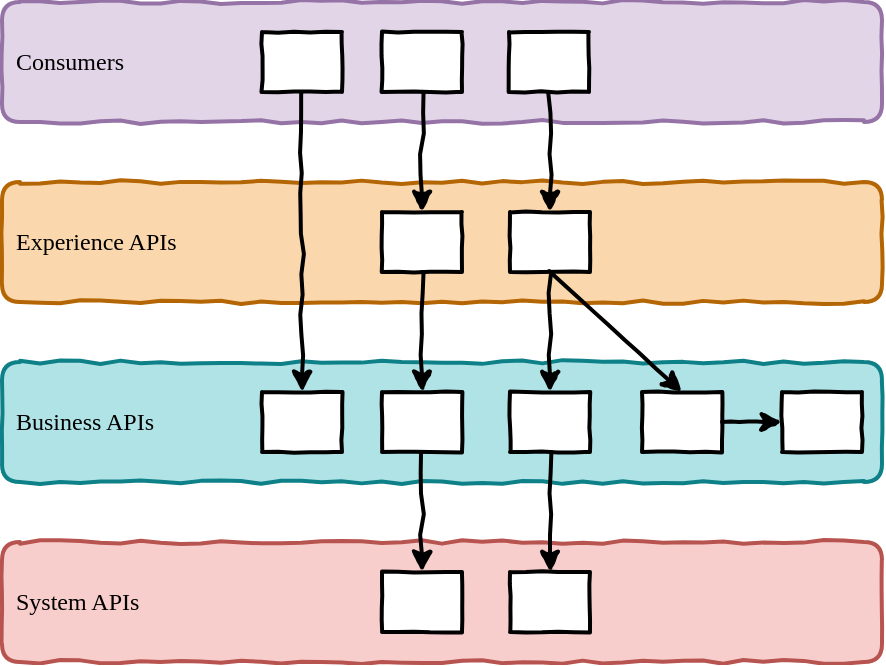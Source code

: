 <mxfile version="17.1.2" type="github" pages="4">
  <diagram id="V32krHh5jZfLPWwGJmkX" name="Page-1">
    <mxGraphModel dx="2066" dy="1161" grid="1" gridSize="10" guides="1" tooltips="1" connect="1" arrows="1" fold="1" page="1" pageScale="1" pageWidth="827" pageHeight="1169" math="0" shadow="0">
      <root>
        <mxCell id="0" />
        <mxCell id="1" parent="0" />
        <mxCell id="57sac0XJnyV_td-HZPvb-1" value="&lt;font face=&quot;Comic Sans MS&quot;&gt;Experience APIs&lt;/font&gt;" style="rounded=1;whiteSpace=wrap;html=1;comic=1;strokeWidth=2;align=left;spacingLeft=5;fillColor=#fad7ac;strokeColor=#b46504;" parent="1" vertex="1">
          <mxGeometry x="120" y="140" width="440" height="60" as="geometry" />
        </mxCell>
        <mxCell id="57sac0XJnyV_td-HZPvb-2" value="&lt;font face=&quot;Comic Sans MS&quot;&gt;Business APIs&lt;/font&gt;" style="rounded=1;whiteSpace=wrap;html=1;comic=1;strokeWidth=2;align=left;spacingLeft=5;fillColor=#b0e3e6;strokeColor=#0e8088;" parent="1" vertex="1">
          <mxGeometry x="120" y="230" width="440" height="60" as="geometry" />
        </mxCell>
        <mxCell id="57sac0XJnyV_td-HZPvb-3" value="&lt;font face=&quot;Comic Sans MS&quot;&gt;System APIs&lt;/font&gt;" style="rounded=1;whiteSpace=wrap;html=1;comic=1;strokeWidth=2;spacingLeft=5;align=left;fillColor=#f8cecc;strokeColor=#b85450;" parent="1" vertex="1">
          <mxGeometry x="120" y="320" width="440" height="60" as="geometry" />
        </mxCell>
        <mxCell id="57sac0XJnyV_td-HZPvb-5" value="&lt;font face=&quot;Comic Sans MS&quot;&gt;Consumers&lt;/font&gt;" style="rounded=1;whiteSpace=wrap;html=1;comic=1;strokeWidth=2;align=left;spacingLeft=5;fillColor=#e1d5e7;strokeColor=#9673a6;" parent="1" vertex="1">
          <mxGeometry x="120" y="50" width="440" height="60" as="geometry" />
        </mxCell>
        <mxCell id="57sac0XJnyV_td-HZPvb-6" value="" style="rounded=0;whiteSpace=wrap;html=1;comic=1;fontFamily=Comic Sans MS;strokeWidth=2;" parent="1" vertex="1">
          <mxGeometry x="374" y="155" width="40" height="30" as="geometry" />
        </mxCell>
        <mxCell id="57sac0XJnyV_td-HZPvb-8" value="" style="rounded=0;whiteSpace=wrap;html=1;comic=1;fontFamily=Comic Sans MS;strokeWidth=2;" parent="1" vertex="1">
          <mxGeometry x="250" y="245" width="40" height="30" as="geometry" />
        </mxCell>
        <mxCell id="57sac0XJnyV_td-HZPvb-9" value="" style="rounded=0;whiteSpace=wrap;html=1;comic=1;fontFamily=Comic Sans MS;strokeWidth=2;" parent="1" vertex="1">
          <mxGeometry x="310" y="335" width="40" height="30" as="geometry" />
        </mxCell>
        <mxCell id="57sac0XJnyV_td-HZPvb-10" value="" style="rounded=0;whiteSpace=wrap;html=1;comic=1;fontFamily=Comic Sans MS;strokeWidth=2;" parent="1" vertex="1">
          <mxGeometry x="310" y="245" width="40" height="30" as="geometry" />
        </mxCell>
        <mxCell id="57sac0XJnyV_td-HZPvb-11" value="" style="rounded=0;whiteSpace=wrap;html=1;comic=1;fontFamily=Comic Sans MS;strokeWidth=2;" parent="1" vertex="1">
          <mxGeometry x="374" y="245" width="40" height="30" as="geometry" />
        </mxCell>
        <mxCell id="57sac0XJnyV_td-HZPvb-12" value="" style="rounded=0;whiteSpace=wrap;html=1;comic=1;fontFamily=Comic Sans MS;strokeWidth=2;" parent="1" vertex="1">
          <mxGeometry x="310" y="155" width="40" height="30" as="geometry" />
        </mxCell>
        <mxCell id="57sac0XJnyV_td-HZPvb-14" value="" style="endArrow=classic;html=1;rounded=0;fontFamily=Comic Sans MS;exitX=0.5;exitY=1;exitDx=0;exitDy=0;entryX=0.5;entryY=0;entryDx=0;entryDy=0;strokeWidth=2;comic=1" parent="1" source="57sac0XJnyV_td-HZPvb-12" target="57sac0XJnyV_td-HZPvb-10" edge="1">
          <mxGeometry width="50" height="50" relative="1" as="geometry">
            <mxPoint x="280" y="195" as="sourcePoint" />
            <mxPoint x="280" y="255" as="targetPoint" />
          </mxGeometry>
        </mxCell>
        <mxCell id="57sac0XJnyV_td-HZPvb-16" value="" style="rounded=0;whiteSpace=wrap;html=1;comic=1;fontFamily=Comic Sans MS;strokeWidth=2;" parent="1" vertex="1">
          <mxGeometry x="250" y="65" width="40" height="30" as="geometry" />
        </mxCell>
        <mxCell id="57sac0XJnyV_td-HZPvb-17" value="" style="endArrow=classic;html=1;rounded=0;fontFamily=Comic Sans MS;exitX=0.5;exitY=1;exitDx=0;exitDy=0;entryX=0.5;entryY=0;entryDx=0;entryDy=0;strokeWidth=2;comic=1" parent="1" source="57sac0XJnyV_td-HZPvb-16" target="57sac0XJnyV_td-HZPvb-8" edge="1">
          <mxGeometry width="50" height="50" relative="1" as="geometry">
            <mxPoint x="340" y="195" as="sourcePoint" />
            <mxPoint x="340" y="255" as="targetPoint" />
          </mxGeometry>
        </mxCell>
        <mxCell id="57sac0XJnyV_td-HZPvb-18" value="" style="rounded=0;whiteSpace=wrap;html=1;comic=1;fontFamily=Comic Sans MS;strokeWidth=2;" parent="1" vertex="1">
          <mxGeometry x="310" y="65" width="40" height="30" as="geometry" />
        </mxCell>
        <mxCell id="57sac0XJnyV_td-HZPvb-19" value="" style="endArrow=classic;html=1;rounded=0;fontFamily=Comic Sans MS;entryX=0.5;entryY=0;entryDx=0;entryDy=0;strokeWidth=2;comic=1;exitX=0.5;exitY=1;exitDx=0;exitDy=0;" parent="1" source="57sac0XJnyV_td-HZPvb-18" target="57sac0XJnyV_td-HZPvb-12" edge="1">
          <mxGeometry width="50" height="50" relative="1" as="geometry">
            <mxPoint x="280" y="105" as="sourcePoint" />
            <mxPoint x="280" y="255" as="targetPoint" />
          </mxGeometry>
        </mxCell>
        <mxCell id="57sac0XJnyV_td-HZPvb-20" value="" style="rounded=0;whiteSpace=wrap;html=1;comic=1;fontFamily=Comic Sans MS;strokeWidth=2;" parent="1" vertex="1">
          <mxGeometry x="373.5" y="65" width="40" height="30" as="geometry" />
        </mxCell>
        <mxCell id="57sac0XJnyV_td-HZPvb-21" value="" style="endArrow=classic;html=1;rounded=0;fontFamily=Comic Sans MS;entryX=0.5;entryY=0;entryDx=0;entryDy=0;strokeWidth=2;comic=1;exitX=0.5;exitY=1;exitDx=0;exitDy=0;" parent="1" source="57sac0XJnyV_td-HZPvb-20" target="57sac0XJnyV_td-HZPvb-6" edge="1">
          <mxGeometry width="50" height="50" relative="1" as="geometry">
            <mxPoint x="340" y="105" as="sourcePoint" />
            <mxPoint x="340" y="165" as="targetPoint" />
          </mxGeometry>
        </mxCell>
        <mxCell id="57sac0XJnyV_td-HZPvb-22" value="" style="rounded=0;whiteSpace=wrap;html=1;comic=1;fontFamily=Comic Sans MS;strokeWidth=2;" parent="1" vertex="1">
          <mxGeometry x="440" y="245" width="40" height="30" as="geometry" />
        </mxCell>
        <mxCell id="57sac0XJnyV_td-HZPvb-24" value="" style="endArrow=classic;html=1;rounded=0;fontFamily=Comic Sans MS;entryX=0.5;entryY=0;entryDx=0;entryDy=0;strokeWidth=2;comic=1;exitX=0.5;exitY=1;exitDx=0;exitDy=0;" parent="1" source="57sac0XJnyV_td-HZPvb-6" target="57sac0XJnyV_td-HZPvb-22" edge="1">
          <mxGeometry width="50" height="50" relative="1" as="geometry">
            <mxPoint x="403.5" y="105" as="sourcePoint" />
            <mxPoint x="404" y="165" as="targetPoint" />
          </mxGeometry>
        </mxCell>
        <mxCell id="57sac0XJnyV_td-HZPvb-25" value="" style="endArrow=classic;html=1;rounded=0;fontFamily=Comic Sans MS;entryX=0.5;entryY=0;entryDx=0;entryDy=0;strokeWidth=2;comic=1;exitX=0.5;exitY=1;exitDx=0;exitDy=0;" parent="1" source="57sac0XJnyV_td-HZPvb-6" target="57sac0XJnyV_td-HZPvb-11" edge="1">
          <mxGeometry width="50" height="50" relative="1" as="geometry">
            <mxPoint x="404" y="195" as="sourcePoint" />
            <mxPoint x="350" y="255" as="targetPoint" />
          </mxGeometry>
        </mxCell>
        <mxCell id="57sac0XJnyV_td-HZPvb-26" value="" style="endArrow=classic;html=1;rounded=0;fontFamily=Comic Sans MS;exitX=0.5;exitY=1;exitDx=0;exitDy=0;entryX=0.5;entryY=0;entryDx=0;entryDy=0;strokeWidth=2;comic=1" parent="1" source="57sac0XJnyV_td-HZPvb-10" target="57sac0XJnyV_td-HZPvb-9" edge="1">
          <mxGeometry width="50" height="50" relative="1" as="geometry">
            <mxPoint x="340" y="195" as="sourcePoint" />
            <mxPoint x="340" y="255" as="targetPoint" />
          </mxGeometry>
        </mxCell>
        <mxCell id="57sac0XJnyV_td-HZPvb-27" value="" style="rounded=0;whiteSpace=wrap;html=1;comic=1;fontFamily=Comic Sans MS;strokeWidth=2;" parent="1" vertex="1">
          <mxGeometry x="374" y="335" width="40" height="30" as="geometry" />
        </mxCell>
        <mxCell id="57sac0XJnyV_td-HZPvb-28" value="" style="endArrow=classic;html=1;rounded=0;fontFamily=Comic Sans MS;exitX=0.5;exitY=1;exitDx=0;exitDy=0;entryX=0.5;entryY=0;entryDx=0;entryDy=0;strokeWidth=2;comic=1" parent="1" source="57sac0XJnyV_td-HZPvb-11" target="57sac0XJnyV_td-HZPvb-27" edge="1">
          <mxGeometry width="50" height="50" relative="1" as="geometry">
            <mxPoint x="340" y="285" as="sourcePoint" />
            <mxPoint x="340" y="345" as="targetPoint" />
          </mxGeometry>
        </mxCell>
        <mxCell id="57sac0XJnyV_td-HZPvb-30" value="" style="rounded=0;whiteSpace=wrap;html=1;comic=1;fontFamily=Comic Sans MS;strokeWidth=2;" parent="1" vertex="1">
          <mxGeometry x="510" y="245" width="40" height="30" as="geometry" />
        </mxCell>
        <mxCell id="57sac0XJnyV_td-HZPvb-31" value="" style="endArrow=classic;html=1;rounded=0;fontFamily=Comic Sans MS;entryX=0;entryY=0.5;entryDx=0;entryDy=0;strokeWidth=2;comic=1;exitX=1;exitY=0.5;exitDx=0;exitDy=0;" parent="1" source="57sac0XJnyV_td-HZPvb-22" target="57sac0XJnyV_td-HZPvb-30" edge="1">
          <mxGeometry width="50" height="50" relative="1" as="geometry">
            <mxPoint x="404" y="195" as="sourcePoint" />
            <mxPoint x="470" y="255" as="targetPoint" />
          </mxGeometry>
        </mxCell>
      </root>
    </mxGraphModel>
  </diagram>
  <diagram id="BNTzJEqV5eBkfZqjD_0s" name="Page-2">
    <mxGraphModel dx="1234" dy="768" grid="1" gridSize="10" guides="0" tooltips="1" connect="1" arrows="1" fold="1" page="1" pageScale="1" pageWidth="827" pageHeight="1169" math="0" shadow="0">
      <root>
        <mxCell id="D3OehfnwtQ8iBedI1NVZ-0" />
        <mxCell id="D3OehfnwtQ8iBedI1NVZ-1" parent="D3OehfnwtQ8iBedI1NVZ-0" />
        <mxCell id="tg6dFWFMsIAARiAM6m9R-4" value="&lt;font face=&quot;Comic Sans MS&quot;&gt;Organization around business domains and capabilities&lt;br&gt;&lt;/font&gt;" style="rounded=1;whiteSpace=wrap;html=1;comic=1;strokeWidth=2;spacingLeft=5;align=center;fillColor=#b0e3e6;strokeColor=#0e8088;verticalAlign=bottom;dashed=1;" vertex="1" parent="D3OehfnwtQ8iBedI1NVZ-1">
          <mxGeometry x="80" y="280" width="670" height="230" as="geometry" />
        </mxCell>
        <mxCell id="tg6dFWFMsIAARiAM6m9R-0" value="&lt;font face=&quot;Comic Sans MS&quot;&gt;Organization around tools&lt;br&gt;&lt;/font&gt;" style="rounded=1;whiteSpace=wrap;html=1;comic=1;strokeWidth=2;spacingLeft=5;align=center;fillColor=#f8cecc;strokeColor=#b85450;verticalAlign=top;dashed=1;" vertex="1" parent="D3OehfnwtQ8iBedI1NVZ-1">
          <mxGeometry x="80" y="110" width="670" height="100" as="geometry" />
        </mxCell>
        <mxCell id="OVyfgfR7qwwF68FWtxSG-0" value="Business Domain 1" style="rounded=1;whiteSpace=wrap;html=1;comic=1;fontFamily=Comic Sans MS;strokeWidth=2;verticalAlign=bottom;spacingBottom=5;" vertex="1" parent="D3OehfnwtQ8iBedI1NVZ-1">
          <mxGeometry x="140" y="310" width="120" height="170" as="geometry" />
        </mxCell>
        <mxCell id="9S1JZpCkrCnQq2yyMm6N-0" value="Tool A" style="rounded=0;whiteSpace=wrap;html=1;comic=1;fontFamily=Comic Sans MS;strokeWidth=2;" parent="D3OehfnwtQ8iBedI1NVZ-1" vertex="1">
          <mxGeometry x="160" y="166" width="80" height="30" as="geometry" />
        </mxCell>
        <mxCell id="9S1JZpCkrCnQq2yyMm6N-5" value="API A" style="rounded=1;whiteSpace=wrap;html=1;comic=1;fontFamily=Comic Sans MS;strokeWidth=2;fontColor=#FFFFFF;fillColor=#000000;" parent="D3OehfnwtQ8iBedI1NVZ-1" vertex="1">
          <mxGeometry x="175" y="150" width="50" height="20" as="geometry" />
        </mxCell>
        <mxCell id="9S1JZpCkrCnQq2yyMm6N-6" value="Tool A" style="rounded=0;whiteSpace=wrap;html=1;comic=1;fontFamily=Comic Sans MS;strokeWidth=2;" parent="D3OehfnwtQ8iBedI1NVZ-1" vertex="1">
          <mxGeometry x="160" y="406" width="80" height="30" as="geometry" />
        </mxCell>
        <mxCell id="9S1JZpCkrCnQq2yyMm6N-7" value="System API A" style="rounded=1;whiteSpace=wrap;html=1;comic=1;fontFamily=Comic Sans MS;strokeWidth=2;fontColor=#FFFFFF;fillColor=#000000;" parent="D3OehfnwtQ8iBedI1NVZ-1" vertex="1">
          <mxGeometry x="175" y="380" width="50" height="30" as="geometry" />
        </mxCell>
        <mxCell id="9S1JZpCkrCnQq2yyMm6N-8" value="Business API 1" style="rounded=1;whiteSpace=wrap;html=1;comic=1;fontFamily=Comic Sans MS;strokeWidth=2;fontColor=#FFFFFF;fillColor=#000000;" parent="D3OehfnwtQ8iBedI1NVZ-1" vertex="1">
          <mxGeometry x="175" y="290" width="50" height="30" as="geometry" />
        </mxCell>
        <mxCell id="y_MOpYnhuzLDEqkbRLmr-0" value="" style="endArrow=classic;html=1;rounded=0;fontFamily=Comic Sans MS;strokeWidth=2;comic=1;entryX=0.5;entryY=0;entryDx=0;entryDy=0;exitX=0.5;exitY=1;exitDx=0;exitDy=0;" parent="D3OehfnwtQ8iBedI1NVZ-1" source="9S1JZpCkrCnQq2yyMm6N-8" target="9S1JZpCkrCnQq2yyMm6N-7" edge="1">
          <mxGeometry width="50" height="50" relative="1" as="geometry">
            <mxPoint x="200" y="340" as="sourcePoint" />
            <mxPoint x="230" y="240" as="targetPoint" />
          </mxGeometry>
        </mxCell>
        <mxCell id="OVyfgfR7qwwF68FWtxSG-1" value="Business Domain 2" style="rounded=1;whiteSpace=wrap;html=1;comic=1;fontFamily=Comic Sans MS;strokeWidth=2;verticalAlign=bottom;spacingBottom=5;" vertex="1" parent="D3OehfnwtQ8iBedI1NVZ-1">
          <mxGeometry x="270" y="310" width="230" height="170" as="geometry" />
        </mxCell>
        <mxCell id="OVyfgfR7qwwF68FWtxSG-2" value="Tool B" style="rounded=0;whiteSpace=wrap;html=1;comic=1;fontFamily=Comic Sans MS;strokeWidth=2;" vertex="1" parent="D3OehfnwtQ8iBedI1NVZ-1">
          <mxGeometry x="279" y="406" width="80" height="30" as="geometry" />
        </mxCell>
        <mxCell id="OVyfgfR7qwwF68FWtxSG-4" value="Tool C" style="rounded=0;whiteSpace=wrap;html=1;comic=1;fontFamily=Comic Sans MS;strokeWidth=2;" vertex="1" parent="D3OehfnwtQ8iBedI1NVZ-1">
          <mxGeometry x="409" y="406" width="80" height="30" as="geometry" />
        </mxCell>
        <mxCell id="OVyfgfR7qwwF68FWtxSG-5" value="System&lt;br&gt;API C" style="rounded=1;whiteSpace=wrap;html=1;comic=1;fontFamily=Comic Sans MS;strokeWidth=2;fontColor=#FFFFFF;fillColor=#000000;" vertex="1" parent="D3OehfnwtQ8iBedI1NVZ-1">
          <mxGeometry x="424" y="380" width="50" height="30" as="geometry" />
        </mxCell>
        <mxCell id="OVyfgfR7qwwF68FWtxSG-6" value="Business API 2.1" style="rounded=1;whiteSpace=wrap;html=1;comic=1;fontFamily=Comic Sans MS;strokeWidth=2;fontColor=#FFFFFF;fillColor=#000000;" vertex="1" parent="D3OehfnwtQ8iBedI1NVZ-1">
          <mxGeometry x="294" y="290" width="50" height="30" as="geometry" />
        </mxCell>
        <mxCell id="OVyfgfR7qwwF68FWtxSG-7" value="Business API 2.2" style="rounded=1;whiteSpace=wrap;html=1;comic=1;fontFamily=Comic Sans MS;strokeWidth=2;fontColor=#FFFFFF;fillColor=#000000;" vertex="1" parent="D3OehfnwtQ8iBedI1NVZ-1">
          <mxGeometry x="419" y="290" width="50" height="30" as="geometry" />
        </mxCell>
        <mxCell id="OVyfgfR7qwwF68FWtxSG-8" value="" style="endArrow=classic;html=1;rounded=0;fontFamily=Comic Sans MS;strokeWidth=2;comic=1;entryX=0.5;entryY=0;entryDx=0;entryDy=0;exitX=0.5;exitY=1;exitDx=0;exitDy=0;" edge="1" parent="D3OehfnwtQ8iBedI1NVZ-1" source="OVyfgfR7qwwF68FWtxSG-6" target="OVyfgfR7qwwF68FWtxSG-2">
          <mxGeometry width="50" height="50" relative="1" as="geometry">
            <mxPoint x="199" y="350" as="sourcePoint" />
            <mxPoint x="306.5" y="380" as="targetPoint" />
          </mxGeometry>
        </mxCell>
        <mxCell id="OVyfgfR7qwwF68FWtxSG-9" value="" style="endArrow=classic;html=1;rounded=0;fontFamily=Comic Sans MS;strokeWidth=2;comic=1;exitX=0.25;exitY=1;exitDx=0;exitDy=0;entryX=0.75;entryY=0;entryDx=0;entryDy=0;" edge="1" parent="D3OehfnwtQ8iBedI1NVZ-1" source="OVyfgfR7qwwF68FWtxSG-7" target="OVyfgfR7qwwF68FWtxSG-2">
          <mxGeometry width="50" height="50" relative="1" as="geometry">
            <mxPoint x="316.5" y="350" as="sourcePoint" />
            <mxPoint x="330" y="380" as="targetPoint" />
            <Array as="points">
              <mxPoint x="430" y="340" />
              <mxPoint x="340" y="340" />
            </Array>
          </mxGeometry>
        </mxCell>
        <mxCell id="OVyfgfR7qwwF68FWtxSG-10" value="" style="endArrow=classic;html=1;rounded=0;fontFamily=Comic Sans MS;strokeWidth=2;comic=1;exitX=1;exitY=0.5;exitDx=0;exitDy=0;" edge="1" parent="D3OehfnwtQ8iBedI1NVZ-1" source="OVyfgfR7qwwF68FWtxSG-2">
          <mxGeometry width="50" height="50" relative="1" as="geometry">
            <mxPoint x="316.5" y="350" as="sourcePoint" />
            <mxPoint x="450" y="380" as="targetPoint" />
            <Array as="points">
              <mxPoint x="389" y="420" />
              <mxPoint x="390" y="350" />
              <mxPoint x="450" y="350" />
            </Array>
          </mxGeometry>
        </mxCell>
        <mxCell id="OVyfgfR7qwwF68FWtxSG-21" value="Business Domain 3" style="rounded=1;whiteSpace=wrap;html=1;comic=1;fontFamily=Comic Sans MS;strokeWidth=2;verticalAlign=bottom;spacingBottom=5;" vertex="1" parent="D3OehfnwtQ8iBedI1NVZ-1">
          <mxGeometry x="510" y="310" width="230" height="170" as="geometry" />
        </mxCell>
        <mxCell id="OVyfgfR7qwwF68FWtxSG-22" value="Tool D" style="rounded=0;whiteSpace=wrap;html=1;comic=1;fontFamily=Comic Sans MS;strokeWidth=2;" vertex="1" parent="D3OehfnwtQ8iBedI1NVZ-1">
          <mxGeometry x="519" y="406" width="80" height="30" as="geometry" />
        </mxCell>
        <mxCell id="OVyfgfR7qwwF68FWtxSG-23" value="System API D" style="rounded=1;whiteSpace=wrap;html=1;comic=1;fontFamily=Comic Sans MS;strokeWidth=2;fontColor=#FFFFFF;fillColor=#000000;" vertex="1" parent="D3OehfnwtQ8iBedI1NVZ-1">
          <mxGeometry x="534" y="380" width="50" height="30" as="geometry" />
        </mxCell>
        <mxCell id="OVyfgfR7qwwF68FWtxSG-24" value="Tool E" style="rounded=0;whiteSpace=wrap;html=1;comic=1;fontFamily=Comic Sans MS;strokeWidth=2;" vertex="1" parent="D3OehfnwtQ8iBedI1NVZ-1">
          <mxGeometry x="649" y="406" width="80" height="30" as="geometry" />
        </mxCell>
        <mxCell id="OVyfgfR7qwwF68FWtxSG-25" value="System&lt;br&gt;API E" style="rounded=1;whiteSpace=wrap;html=1;comic=1;fontFamily=Comic Sans MS;strokeWidth=2;fontColor=#FFFFFF;fillColor=#000000;" vertex="1" parent="D3OehfnwtQ8iBedI1NVZ-1">
          <mxGeometry x="664" y="380" width="50" height="30" as="geometry" />
        </mxCell>
        <mxCell id="OVyfgfR7qwwF68FWtxSG-26" value="Business API 3" style="rounded=1;whiteSpace=wrap;html=1;comic=1;fontFamily=Comic Sans MS;strokeWidth=2;fontColor=#FFFFFF;fillColor=#000000;" vertex="1" parent="D3OehfnwtQ8iBedI1NVZ-1">
          <mxGeometry x="600" y="290" width="50" height="30" as="geometry" />
        </mxCell>
        <mxCell id="OVyfgfR7qwwF68FWtxSG-28" value="" style="endArrow=classic;html=1;rounded=0;fontFamily=Comic Sans MS;strokeWidth=2;comic=1;entryX=0.25;entryY=0;entryDx=0;entryDy=0;exitX=0.25;exitY=1;exitDx=0;exitDy=0;" edge="1" parent="D3OehfnwtQ8iBedI1NVZ-1" source="OVyfgfR7qwwF68FWtxSG-26" target="OVyfgfR7qwwF68FWtxSG-23">
          <mxGeometry width="50" height="50" relative="1" as="geometry">
            <mxPoint x="439" y="350" as="sourcePoint" />
            <mxPoint x="439" y="390" as="targetPoint" />
            <Array as="points">
              <mxPoint x="613" y="360" />
              <mxPoint x="547" y="360" />
            </Array>
          </mxGeometry>
        </mxCell>
        <mxCell id="OVyfgfR7qwwF68FWtxSG-29" value="" style="endArrow=classic;html=1;rounded=0;fontFamily=Comic Sans MS;strokeWidth=2;comic=1;exitX=0.75;exitY=1;exitDx=0;exitDy=0;entryX=0.5;entryY=0;entryDx=0;entryDy=0;" edge="1" parent="D3OehfnwtQ8iBedI1NVZ-1" source="OVyfgfR7qwwF68FWtxSG-26" target="OVyfgfR7qwwF68FWtxSG-25">
          <mxGeometry width="50" height="50" relative="1" as="geometry">
            <mxPoint x="671.5" y="340" as="sourcePoint" />
            <mxPoint x="569" y="390" as="targetPoint" />
            <Array as="points">
              <mxPoint x="638" y="360" />
              <mxPoint x="689" y="360" />
            </Array>
          </mxGeometry>
        </mxCell>
        <mxCell id="OVyfgfR7qwwF68FWtxSG-32" value="Tool B" style="rounded=0;whiteSpace=wrap;html=1;comic=1;fontFamily=Comic Sans MS;strokeWidth=2;" vertex="1" parent="D3OehfnwtQ8iBedI1NVZ-1">
          <mxGeometry x="280" y="166" width="80" height="30" as="geometry" />
        </mxCell>
        <mxCell id="OVyfgfR7qwwF68FWtxSG-33" value="Tool C" style="rounded=0;whiteSpace=wrap;html=1;comic=1;fontFamily=Comic Sans MS;strokeWidth=2;" vertex="1" parent="D3OehfnwtQ8iBedI1NVZ-1">
          <mxGeometry x="410" y="166" width="80" height="30" as="geometry" />
        </mxCell>
        <mxCell id="OVyfgfR7qwwF68FWtxSG-34" value="API C" style="rounded=1;whiteSpace=wrap;html=1;comic=1;fontFamily=Comic Sans MS;strokeWidth=2;fontColor=#FFFFFF;fillColor=#000000;" vertex="1" parent="D3OehfnwtQ8iBedI1NVZ-1">
          <mxGeometry x="425" y="150" width="50" height="20" as="geometry" />
        </mxCell>
        <mxCell id="OVyfgfR7qwwF68FWtxSG-35" value="Tool D" style="rounded=0;whiteSpace=wrap;html=1;comic=1;fontFamily=Comic Sans MS;strokeWidth=2;" vertex="1" parent="D3OehfnwtQ8iBedI1NVZ-1">
          <mxGeometry x="520" y="166" width="80" height="30" as="geometry" />
        </mxCell>
        <mxCell id="OVyfgfR7qwwF68FWtxSG-36" value="API D" style="rounded=1;whiteSpace=wrap;html=1;comic=1;fontFamily=Comic Sans MS;strokeWidth=2;fontColor=#FFFFFF;fillColor=#000000;" vertex="1" parent="D3OehfnwtQ8iBedI1NVZ-1">
          <mxGeometry x="535" y="150" width="50" height="20" as="geometry" />
        </mxCell>
        <mxCell id="OVyfgfR7qwwF68FWtxSG-37" value="Tool E" style="rounded=0;whiteSpace=wrap;html=1;comic=1;fontFamily=Comic Sans MS;strokeWidth=2;" vertex="1" parent="D3OehfnwtQ8iBedI1NVZ-1">
          <mxGeometry x="650" y="166" width="80" height="30" as="geometry" />
        </mxCell>
        <mxCell id="OVyfgfR7qwwF68FWtxSG-38" value="API E" style="rounded=1;whiteSpace=wrap;html=1;comic=1;fontFamily=Comic Sans MS;strokeWidth=2;fontColor=#FFFFFF;fillColor=#000000;" vertex="1" parent="D3OehfnwtQ8iBedI1NVZ-1">
          <mxGeometry x="665" y="150" width="50" height="20" as="geometry" />
        </mxCell>
        <mxCell id="OVyfgfR7qwwF68FWtxSG-39" value="API A" style="rounded=1;whiteSpace=wrap;html=1;comic=1;fontFamily=Comic Sans MS;strokeWidth=2;fontColor=#FFFFFF;fillColor=#000000;" vertex="1" parent="D3OehfnwtQ8iBedI1NVZ-1">
          <mxGeometry x="295" y="150" width="50" height="20" as="geometry" />
        </mxCell>
        <mxCell id="tg6dFWFMsIAARiAM6m9R-5" value="&lt;font style=&quot;font-size: 30px&quot;&gt;⚠️&lt;/font&gt;" style="text;html=1;strokeColor=none;fillColor=none;align=center;verticalAlign=middle;whiteSpace=wrap;rounded=0;dashed=1;sketch=1;fontFamily=Comic Sans MS;fontColor=#000000;" vertex="1" parent="D3OehfnwtQ8iBedI1NVZ-1">
          <mxGeometry x="80" y="140" width="60" height="30" as="geometry" />
        </mxCell>
        <mxCell id="tg6dFWFMsIAARiAM6m9R-6" value="&lt;font style=&quot;font-size: 30px&quot;&gt;✅&lt;/font&gt;" style="text;html=1;strokeColor=none;fillColor=none;align=center;verticalAlign=middle;whiteSpace=wrap;rounded=0;dashed=1;sketch=1;fontFamily=Comic Sans MS;fontColor=#000000;" vertex="1" parent="D3OehfnwtQ8iBedI1NVZ-1">
          <mxGeometry x="80" y="370" width="60" height="30" as="geometry" />
        </mxCell>
      </root>
    </mxGraphModel>
  </diagram>
  <diagram id="yfvnyUoVWeLMdE6ZdWyB" name="Page-3">
    <mxGraphModel dx="2066" dy="1161" grid="1" gridSize="10" guides="1" tooltips="1" connect="1" arrows="1" fold="1" page="1" pageScale="1" pageWidth="827" pageHeight="1169" math="0" shadow="0">
      <root>
        <mxCell id="etkqxRG1c2Ad3bn-WjHJ-0" />
        <mxCell id="etkqxRG1c2Ad3bn-WjHJ-1" parent="etkqxRG1c2Ad3bn-WjHJ-0" />
        <mxCell id="Dp1xwKrzNIzHKp0ehJ5l-0" value="" style="endArrow=classic;html=1;rounded=0;fontFamily=Comic Sans MS;strokeWidth=2;comic=1;entryX=0.5;entryY=0;entryDx=0;entryDy=0;exitX=0.75;exitY=1;exitDx=0;exitDy=0;" parent="etkqxRG1c2Ad3bn-WjHJ-1" source="etkqxRG1c2Ad3bn-WjHJ-27" target="etkqxRG1c2Ad3bn-WjHJ-12" edge="1">
          <mxGeometry width="50" height="50" relative="1" as="geometry">
            <mxPoint x="220" y="250" as="sourcePoint" />
            <mxPoint x="220" y="310" as="targetPoint" />
            <Array as="points">
              <mxPoint x="228" y="270" />
              <mxPoint x="329" y="270" />
            </Array>
          </mxGeometry>
        </mxCell>
        <mxCell id="etkqxRG1c2Ad3bn-WjHJ-28" value="" style="endArrow=classic;html=1;rounded=0;fontFamily=Comic Sans MS;strokeWidth=2;comic=1;entryX=0.5;entryY=0;entryDx=0;entryDy=0;exitX=0.5;exitY=1;exitDx=0;exitDy=0;" parent="etkqxRG1c2Ad3bn-WjHJ-1" source="etkqxRG1c2Ad3bn-WjHJ-27" target="etkqxRG1c2Ad3bn-WjHJ-6" edge="1">
          <mxGeometry width="50" height="50" relative="1" as="geometry">
            <mxPoint x="220" y="340" as="sourcePoint" />
            <mxPoint x="220" y="400" as="targetPoint" />
          </mxGeometry>
        </mxCell>
        <mxCell id="Dp1xwKrzNIzHKp0ehJ5l-4" value="Business Domain 1" style="rounded=1;whiteSpace=wrap;html=1;comic=1;fontFamily=Comic Sans MS;strokeWidth=2;verticalAlign=bottom;spacingBottom=5;fillColor=#7EA6E0;strokeColor=#7EA6E0;" parent="etkqxRG1c2Ad3bn-WjHJ-1" vertex="1">
          <mxGeometry x="670" y="210" width="80" height="135" as="geometry" />
        </mxCell>
        <mxCell id="etkqxRG1c2Ad3bn-WjHJ-17" value="Business Domain 3" style="rounded=1;whiteSpace=wrap;html=1;comic=1;fontFamily=Comic Sans MS;strokeWidth=2;verticalAlign=bottom;spacingBottom=5;fillColor=#7EA6E0;strokeColor=#7EA6E0;" parent="etkqxRG1c2Ad3bn-WjHJ-1" vertex="1">
          <mxGeometry x="520" y="310" width="230" height="180" as="geometry" />
        </mxCell>
        <mxCell id="Dp1xwKrzNIzHKp0ehJ5l-1" value="Business Domain 4" style="rounded=1;whiteSpace=wrap;html=1;comic=1;fontFamily=Comic Sans MS;strokeWidth=2;verticalAlign=bottom;spacingBottom=5;fillColor=#FF66FF;strokeColor=#FF66FF;fontColor=#FFFFFF;" parent="etkqxRG1c2Ad3bn-WjHJ-1" vertex="1">
          <mxGeometry x="390" y="210" width="120" height="50" as="geometry" />
        </mxCell>
        <mxCell id="etkqxRG1c2Ad3bn-WjHJ-26" value="Consumer&lt;br&gt;Business Domain" style="rounded=1;whiteSpace=wrap;html=1;comic=1;fontFamily=Comic Sans MS;strokeWidth=2;verticalAlign=bottom;spacingBottom=5;fillColor=#3333FF;strokeColor=#3333FF;fontColor=#FFFFFF;" parent="etkqxRG1c2Ad3bn-WjHJ-1" vertex="1">
          <mxGeometry x="150" y="210" width="120" height="50" as="geometry" />
        </mxCell>
        <mxCell id="etkqxRG1c2Ad3bn-WjHJ-3" value="Business Domain 1" style="rounded=1;whiteSpace=wrap;html=1;comic=1;fontFamily=Comic Sans MS;strokeWidth=2;verticalAlign=bottom;spacingBottom=5;fillColor=#CCCCFF;strokeColor=#CCCCFF;" parent="etkqxRG1c2Ad3bn-WjHJ-1" vertex="1">
          <mxGeometry x="150" y="320" width="120" height="170" as="geometry" />
        </mxCell>
        <mxCell id="0molwJ9cwupoUWHdOvYI-0" value="&lt;font face=&quot;Comic Sans MS&quot;&gt;Experience APIs&lt;/font&gt;" style="rounded=1;whiteSpace=wrap;html=1;comic=1;strokeWidth=2;align=left;spacingLeft=5;fillColor=#fad7ac;strokeColor=#b46504;opacity=60;" parent="etkqxRG1c2Ad3bn-WjHJ-1" vertex="1">
          <mxGeometry x="30" y="168" width="740" height="60" as="geometry" />
        </mxCell>
        <mxCell id="etkqxRG1c2Ad3bn-WjHJ-8" value="Business Domain 2" style="rounded=1;whiteSpace=wrap;html=1;comic=1;fontFamily=Comic Sans MS;strokeWidth=2;verticalAlign=bottom;spacingBottom=5;fillColor=#FF99FF;strokeColor=#FF99FF;" parent="etkqxRG1c2Ad3bn-WjHJ-1" vertex="1">
          <mxGeometry x="280" y="320" width="230" height="170" as="geometry" />
        </mxCell>
        <mxCell id="etkqxRG1c2Ad3bn-WjHJ-29" value="Experience API 2" style="rounded=1;whiteSpace=wrap;html=1;comic=1;fontFamily=Comic Sans MS;strokeWidth=2;fontColor=#FFFFFF;fillColor=#000000;" parent="etkqxRG1c2Ad3bn-WjHJ-1" vertex="1">
          <mxGeometry x="419" y="195" width="70" height="30" as="geometry" />
        </mxCell>
        <mxCell id="pUQAgb6KqQrXiS0_dbTH-0" value="&lt;font face=&quot;Comic Sans MS&quot;&gt;System APIs&lt;/font&gt;" style="rounded=1;whiteSpace=wrap;html=1;comic=1;strokeWidth=2;spacingLeft=5;align=left;fillColor=#f8cecc;strokeColor=#b85450;opacity=60;" parent="etkqxRG1c2Ad3bn-WjHJ-1" vertex="1">
          <mxGeometry x="30" y="375" width="740" height="60" as="geometry" />
        </mxCell>
        <mxCell id="h8Nfapa3aaWW5gtuf4Kq-0" value="&lt;font face=&quot;Comic Sans MS&quot;&gt;Business APIs&lt;/font&gt;" style="rounded=1;whiteSpace=wrap;html=1;comic=1;strokeWidth=2;align=left;spacingLeft=5;fillColor=#b0e3e6;strokeColor=#0e8088;opacity=60;" parent="etkqxRG1c2Ad3bn-WjHJ-1" vertex="1">
          <mxGeometry x="30" y="285" width="740" height="60" as="geometry" />
        </mxCell>
        <mxCell id="etkqxRG1c2Ad3bn-WjHJ-4" value="Tool A" style="rounded=0;whiteSpace=wrap;html=1;comic=1;fontFamily=Comic Sans MS;strokeWidth=2;" parent="etkqxRG1c2Ad3bn-WjHJ-1" vertex="1">
          <mxGeometry x="170" y="416" width="80" height="30" as="geometry" />
        </mxCell>
        <mxCell id="etkqxRG1c2Ad3bn-WjHJ-5" value="System API A" style="rounded=1;whiteSpace=wrap;html=1;comic=1;fontFamily=Comic Sans MS;strokeWidth=2;fontColor=#FFFFFF;fillColor=#000000;" parent="etkqxRG1c2Ad3bn-WjHJ-1" vertex="1">
          <mxGeometry x="185" y="390" width="50" height="30" as="geometry" />
        </mxCell>
        <mxCell id="etkqxRG1c2Ad3bn-WjHJ-6" value="Business API 1" style="rounded=1;whiteSpace=wrap;html=1;comic=1;fontFamily=Comic Sans MS;strokeWidth=2;fontColor=#FFFFFF;fillColor=#000000;" parent="etkqxRG1c2Ad3bn-WjHJ-1" vertex="1">
          <mxGeometry x="185" y="300" width="50" height="30" as="geometry" />
        </mxCell>
        <mxCell id="etkqxRG1c2Ad3bn-WjHJ-7" value="" style="endArrow=classic;html=1;rounded=0;fontFamily=Comic Sans MS;strokeWidth=2;comic=1;entryX=0.5;entryY=0;entryDx=0;entryDy=0;exitX=0.5;exitY=1;exitDx=0;exitDy=0;" parent="etkqxRG1c2Ad3bn-WjHJ-1" source="etkqxRG1c2Ad3bn-WjHJ-6" target="etkqxRG1c2Ad3bn-WjHJ-5" edge="1">
          <mxGeometry width="50" height="50" relative="1" as="geometry">
            <mxPoint x="210" y="350" as="sourcePoint" />
            <mxPoint x="240" y="250" as="targetPoint" />
          </mxGeometry>
        </mxCell>
        <mxCell id="etkqxRG1c2Ad3bn-WjHJ-9" value="Tool B" style="rounded=0;whiteSpace=wrap;html=1;comic=1;fontFamily=Comic Sans MS;strokeWidth=2;" parent="etkqxRG1c2Ad3bn-WjHJ-1" vertex="1">
          <mxGeometry x="289" y="416" width="80" height="30" as="geometry" />
        </mxCell>
        <mxCell id="etkqxRG1c2Ad3bn-WjHJ-10" value="Tool C" style="rounded=0;whiteSpace=wrap;html=1;comic=1;fontFamily=Comic Sans MS;strokeWidth=2;" parent="etkqxRG1c2Ad3bn-WjHJ-1" vertex="1">
          <mxGeometry x="419" y="416" width="80" height="30" as="geometry" />
        </mxCell>
        <mxCell id="etkqxRG1c2Ad3bn-WjHJ-11" value="System&lt;br&gt;API C" style="rounded=1;whiteSpace=wrap;html=1;comic=1;fontFamily=Comic Sans MS;strokeWidth=2;fontColor=#FFFFFF;fillColor=#000000;" parent="etkqxRG1c2Ad3bn-WjHJ-1" vertex="1">
          <mxGeometry x="434" y="390" width="50" height="30" as="geometry" />
        </mxCell>
        <mxCell id="etkqxRG1c2Ad3bn-WjHJ-12" value="Business API 2.1" style="rounded=1;whiteSpace=wrap;html=1;comic=1;fontFamily=Comic Sans MS;strokeWidth=2;fontColor=#FFFFFF;fillColor=#000000;" parent="etkqxRG1c2Ad3bn-WjHJ-1" vertex="1">
          <mxGeometry x="304" y="300" width="50" height="30" as="geometry" />
        </mxCell>
        <mxCell id="etkqxRG1c2Ad3bn-WjHJ-13" value="Business API 2.2" style="rounded=1;whiteSpace=wrap;html=1;comic=1;fontFamily=Comic Sans MS;strokeWidth=2;fontColor=#FFFFFF;fillColor=#000000;" parent="etkqxRG1c2Ad3bn-WjHJ-1" vertex="1">
          <mxGeometry x="429" y="300" width="50" height="30" as="geometry" />
        </mxCell>
        <mxCell id="etkqxRG1c2Ad3bn-WjHJ-14" value="" style="endArrow=classic;html=1;rounded=0;fontFamily=Comic Sans MS;strokeWidth=2;comic=1;entryX=0.5;entryY=0;entryDx=0;entryDy=0;exitX=0.5;exitY=1;exitDx=0;exitDy=0;" parent="etkqxRG1c2Ad3bn-WjHJ-1" source="etkqxRG1c2Ad3bn-WjHJ-12" target="etkqxRG1c2Ad3bn-WjHJ-9" edge="1">
          <mxGeometry width="50" height="50" relative="1" as="geometry">
            <mxPoint x="209" y="360" as="sourcePoint" />
            <mxPoint x="316.5" y="390" as="targetPoint" />
          </mxGeometry>
        </mxCell>
        <mxCell id="etkqxRG1c2Ad3bn-WjHJ-15" value="" style="endArrow=classic;html=1;rounded=0;fontFamily=Comic Sans MS;strokeWidth=2;comic=1;exitX=0.25;exitY=1;exitDx=0;exitDy=0;entryX=0.75;entryY=0;entryDx=0;entryDy=0;" parent="etkqxRG1c2Ad3bn-WjHJ-1" source="etkqxRG1c2Ad3bn-WjHJ-13" target="etkqxRG1c2Ad3bn-WjHJ-9" edge="1">
          <mxGeometry width="50" height="50" relative="1" as="geometry">
            <mxPoint x="326.5" y="360" as="sourcePoint" />
            <mxPoint x="340" y="390" as="targetPoint" />
            <Array as="points">
              <mxPoint x="440" y="350" />
              <mxPoint x="350" y="350" />
            </Array>
          </mxGeometry>
        </mxCell>
        <mxCell id="etkqxRG1c2Ad3bn-WjHJ-16" value="" style="endArrow=classic;html=1;rounded=0;fontFamily=Comic Sans MS;strokeWidth=2;comic=1;exitX=1;exitY=0.5;exitDx=0;exitDy=0;" parent="etkqxRG1c2Ad3bn-WjHJ-1" source="etkqxRG1c2Ad3bn-WjHJ-9" edge="1">
          <mxGeometry width="50" height="50" relative="1" as="geometry">
            <mxPoint x="326.5" y="360" as="sourcePoint" />
            <mxPoint x="460" y="390" as="targetPoint" />
            <Array as="points">
              <mxPoint x="399" y="430" />
              <mxPoint x="400" y="360" />
              <mxPoint x="460" y="360" />
            </Array>
          </mxGeometry>
        </mxCell>
        <mxCell id="etkqxRG1c2Ad3bn-WjHJ-18" value="Tool D" style="rounded=0;whiteSpace=wrap;html=1;comic=1;fontFamily=Comic Sans MS;strokeWidth=2;" parent="etkqxRG1c2Ad3bn-WjHJ-1" vertex="1">
          <mxGeometry x="529" y="416" width="80" height="30" as="geometry" />
        </mxCell>
        <mxCell id="etkqxRG1c2Ad3bn-WjHJ-19" value="System API D" style="rounded=1;whiteSpace=wrap;html=1;comic=1;fontFamily=Comic Sans MS;strokeWidth=2;fontColor=#FFFFFF;fillColor=#000000;" parent="etkqxRG1c2Ad3bn-WjHJ-1" vertex="1">
          <mxGeometry x="544" y="390" width="50" height="30" as="geometry" />
        </mxCell>
        <mxCell id="etkqxRG1c2Ad3bn-WjHJ-20" value="Tool E" style="rounded=0;whiteSpace=wrap;html=1;comic=1;fontFamily=Comic Sans MS;strokeWidth=2;" parent="etkqxRG1c2Ad3bn-WjHJ-1" vertex="1">
          <mxGeometry x="659" y="416" width="80" height="30" as="geometry" />
        </mxCell>
        <mxCell id="etkqxRG1c2Ad3bn-WjHJ-21" value="System&lt;br&gt;API E" style="rounded=1;whiteSpace=wrap;html=1;comic=1;fontFamily=Comic Sans MS;strokeWidth=2;fontColor=#FFFFFF;fillColor=#000000;" parent="etkqxRG1c2Ad3bn-WjHJ-1" vertex="1">
          <mxGeometry x="674" y="390" width="50" height="30" as="geometry" />
        </mxCell>
        <mxCell id="etkqxRG1c2Ad3bn-WjHJ-22" value="Business API 3" style="rounded=1;whiteSpace=wrap;html=1;comic=1;fontFamily=Comic Sans MS;strokeWidth=2;fontColor=#FFFFFF;fillColor=#000000;" parent="etkqxRG1c2Ad3bn-WjHJ-1" vertex="1">
          <mxGeometry x="610" y="300" width="50" height="30" as="geometry" />
        </mxCell>
        <mxCell id="etkqxRG1c2Ad3bn-WjHJ-23" value="" style="endArrow=classic;html=1;rounded=0;fontFamily=Comic Sans MS;strokeWidth=2;comic=1;entryX=0.25;entryY=0;entryDx=0;entryDy=0;exitX=0.25;exitY=1;exitDx=0;exitDy=0;" parent="etkqxRG1c2Ad3bn-WjHJ-1" source="etkqxRG1c2Ad3bn-WjHJ-22" target="etkqxRG1c2Ad3bn-WjHJ-19" edge="1">
          <mxGeometry width="50" height="50" relative="1" as="geometry">
            <mxPoint x="449" y="360" as="sourcePoint" />
            <mxPoint x="449" y="400" as="targetPoint" />
            <Array as="points">
              <mxPoint x="623" y="370" />
              <mxPoint x="557" y="370" />
            </Array>
          </mxGeometry>
        </mxCell>
        <mxCell id="etkqxRG1c2Ad3bn-WjHJ-24" value="" style="endArrow=classic;html=1;rounded=0;fontFamily=Comic Sans MS;strokeWidth=2;comic=1;exitX=0.75;exitY=1;exitDx=0;exitDy=0;entryX=0.5;entryY=0;entryDx=0;entryDy=0;" parent="etkqxRG1c2Ad3bn-WjHJ-1" source="etkqxRG1c2Ad3bn-WjHJ-22" target="etkqxRG1c2Ad3bn-WjHJ-21" edge="1">
          <mxGeometry width="50" height="50" relative="1" as="geometry">
            <mxPoint x="681.5" y="350" as="sourcePoint" />
            <mxPoint x="579" y="400" as="targetPoint" />
            <Array as="points">
              <mxPoint x="648" y="370" />
              <mxPoint x="699" y="370" />
            </Array>
          </mxGeometry>
        </mxCell>
        <mxCell id="etkqxRG1c2Ad3bn-WjHJ-27" value="Experience API 1" style="rounded=1;whiteSpace=wrap;html=1;comic=1;fontFamily=Comic Sans MS;strokeWidth=2;fontColor=#FFFFFF;fillColor=#000000;" parent="etkqxRG1c2Ad3bn-WjHJ-1" vertex="1">
          <mxGeometry x="175" y="195" width="70" height="30" as="geometry" />
        </mxCell>
        <mxCell id="Dp1xwKrzNIzHKp0ehJ5l-2" value="" style="endArrow=classic;html=1;rounded=0;fontFamily=Comic Sans MS;strokeWidth=2;comic=1;exitX=0.5;exitY=1;exitDx=0;exitDy=0;" parent="etkqxRG1c2Ad3bn-WjHJ-1" source="etkqxRG1c2Ad3bn-WjHJ-29" target="etkqxRG1c2Ad3bn-WjHJ-13" edge="1">
          <mxGeometry width="50" height="50" relative="1" as="geometry">
            <mxPoint x="220" y="250" as="sourcePoint" />
            <mxPoint x="220" y="310" as="targetPoint" />
          </mxGeometry>
        </mxCell>
        <mxCell id="Dp1xwKrzNIzHKp0ehJ5l-3" value="Experience API 3" style="rounded=1;whiteSpace=wrap;html=1;comic=1;fontFamily=Comic Sans MS;strokeWidth=2;fontColor=#FFFFFF;fillColor=#000000;" parent="etkqxRG1c2Ad3bn-WjHJ-1" vertex="1">
          <mxGeometry x="675" y="195" width="70" height="30" as="geometry" />
        </mxCell>
        <mxCell id="Dp1xwKrzNIzHKp0ehJ5l-6" value="" style="endArrow=classic;html=1;rounded=0;fontFamily=Comic Sans MS;strokeWidth=2;comic=1;entryX=1;entryY=0.5;entryDx=0;entryDy=0;exitX=0.5;exitY=1;exitDx=0;exitDy=0;" parent="etkqxRG1c2Ad3bn-WjHJ-1" source="Dp1xwKrzNIzHKp0ehJ5l-3" target="etkqxRG1c2Ad3bn-WjHJ-22" edge="1">
          <mxGeometry width="50" height="50" relative="1" as="geometry">
            <mxPoint x="220" y="340" as="sourcePoint" />
            <mxPoint x="220" y="400" as="targetPoint" />
            <Array as="points">
              <mxPoint x="710" y="315" />
            </Array>
          </mxGeometry>
        </mxCell>
      </root>
    </mxGraphModel>
  </diagram>
  <diagram name="Page-4" id="67YupcpDraFB49apkDOl">
    <mxGraphModel dx="2066" dy="1161" grid="1" gridSize="10" guides="1" tooltips="1" connect="1" arrows="1" fold="1" page="1" pageScale="1" pageWidth="827" pageHeight="1169" math="0" shadow="0">
      <root>
        <mxCell id="iceMexuQ1gfWnJqhNLLl-0" />
        <mxCell id="iceMexuQ1gfWnJqhNLLl-1" parent="iceMexuQ1gfWnJqhNLLl-0" />
        <mxCell id="iceMexuQ1gfWnJqhNLLl-2" value="" style="endArrow=classic;html=1;rounded=0;fontFamily=Comic Sans MS;strokeWidth=2;comic=1;entryX=0.5;entryY=0;entryDx=0;entryDy=0;exitX=0.75;exitY=1;exitDx=0;exitDy=0;" edge="1" parent="iceMexuQ1gfWnJqhNLLl-1" source="iceMexuQ1gfWnJqhNLLl-33" target="iceMexuQ1gfWnJqhNLLl-21">
          <mxGeometry width="50" height="50" relative="1" as="geometry">
            <mxPoint x="220" y="250" as="sourcePoint" />
            <mxPoint x="220" y="310" as="targetPoint" />
            <Array as="points">
              <mxPoint x="228" y="270" />
              <mxPoint x="329" y="270" />
            </Array>
          </mxGeometry>
        </mxCell>
        <mxCell id="iceMexuQ1gfWnJqhNLLl-3" value="" style="endArrow=classic;html=1;rounded=0;fontFamily=Comic Sans MS;strokeWidth=2;comic=1;entryX=0.5;entryY=0;entryDx=0;entryDy=0;exitX=0.5;exitY=1;exitDx=0;exitDy=0;" edge="1" parent="iceMexuQ1gfWnJqhNLLl-1" source="iceMexuQ1gfWnJqhNLLl-33" target="iceMexuQ1gfWnJqhNLLl-16">
          <mxGeometry width="50" height="50" relative="1" as="geometry">
            <mxPoint x="220" y="340" as="sourcePoint" />
            <mxPoint x="220" y="400" as="targetPoint" />
          </mxGeometry>
        </mxCell>
        <mxCell id="iceMexuQ1gfWnJqhNLLl-4" value="Business Domain 1" style="rounded=1;whiteSpace=wrap;html=1;comic=1;fontFamily=Comic Sans MS;strokeWidth=2;verticalAlign=bottom;spacingBottom=5;fillColor=#7EA6E0;strokeColor=#7EA6E0;" vertex="1" parent="iceMexuQ1gfWnJqhNLLl-1">
          <mxGeometry x="670" y="210" width="80" height="135" as="geometry" />
        </mxCell>
        <mxCell id="iceMexuQ1gfWnJqhNLLl-5" value="Business Domain 3" style="rounded=1;whiteSpace=wrap;html=1;comic=1;fontFamily=Comic Sans MS;strokeWidth=2;verticalAlign=bottom;spacingBottom=5;fillColor=#7EA6E0;strokeColor=#7EA6E0;" vertex="1" parent="iceMexuQ1gfWnJqhNLLl-1">
          <mxGeometry x="520" y="310" width="230" height="180" as="geometry" />
        </mxCell>
        <mxCell id="iceMexuQ1gfWnJqhNLLl-6" value="Business Domain 4" style="rounded=1;whiteSpace=wrap;html=1;comic=1;fontFamily=Comic Sans MS;strokeWidth=2;verticalAlign=bottom;spacingBottom=5;fillColor=#FF66FF;strokeColor=#FF66FF;fontColor=#FFFFFF;" vertex="1" parent="iceMexuQ1gfWnJqhNLLl-1">
          <mxGeometry x="390" y="210" width="120" height="50" as="geometry" />
        </mxCell>
        <mxCell id="iceMexuQ1gfWnJqhNLLl-7" value="Consumer&lt;br&gt;Business Domain" style="rounded=1;whiteSpace=wrap;html=1;comic=1;fontFamily=Comic Sans MS;strokeWidth=2;verticalAlign=bottom;spacingBottom=5;fillColor=#3333FF;strokeColor=#3333FF;fontColor=#FFFFFF;" vertex="1" parent="iceMexuQ1gfWnJqhNLLl-1">
          <mxGeometry x="150" y="210" width="120" height="50" as="geometry" />
        </mxCell>
        <mxCell id="iceMexuQ1gfWnJqhNLLl-8" value="Business Domain 1" style="rounded=1;whiteSpace=wrap;html=1;comic=1;fontFamily=Comic Sans MS;strokeWidth=2;verticalAlign=bottom;spacingBottom=5;fillColor=#CCCCFF;strokeColor=#CCCCFF;" vertex="1" parent="iceMexuQ1gfWnJqhNLLl-1">
          <mxGeometry x="150" y="320" width="120" height="170" as="geometry" />
        </mxCell>
        <mxCell id="iceMexuQ1gfWnJqhNLLl-9" value="&lt;font face=&quot;Comic Sans MS&quot;&gt;Experience APIs&lt;/font&gt;" style="rounded=1;whiteSpace=wrap;html=1;comic=1;strokeWidth=2;align=left;spacingLeft=5;fillColor=#fad7ac;strokeColor=#b46504;opacity=60;" vertex="1" parent="iceMexuQ1gfWnJqhNLLl-1">
          <mxGeometry x="30" y="168" width="740" height="60" as="geometry" />
        </mxCell>
        <mxCell id="iceMexuQ1gfWnJqhNLLl-10" value="Business Domain 2" style="rounded=1;whiteSpace=wrap;html=1;comic=1;fontFamily=Comic Sans MS;strokeWidth=2;verticalAlign=bottom;spacingBottom=5;fillColor=#FF99FF;strokeColor=#FF99FF;" vertex="1" parent="iceMexuQ1gfWnJqhNLLl-1">
          <mxGeometry x="280" y="320" width="230" height="170" as="geometry" />
        </mxCell>
        <mxCell id="iceMexuQ1gfWnJqhNLLl-11" value="Experience API 2" style="rounded=1;whiteSpace=wrap;html=1;comic=1;fontFamily=Comic Sans MS;strokeWidth=2;fontColor=#FFFFFF;fillColor=#FF66FF;" vertex="1" parent="iceMexuQ1gfWnJqhNLLl-1">
          <mxGeometry x="419" y="195" width="70" height="30" as="geometry" />
        </mxCell>
        <mxCell id="iceMexuQ1gfWnJqhNLLl-12" value="&lt;font face=&quot;Comic Sans MS&quot;&gt;System APIs&lt;/font&gt;" style="rounded=1;whiteSpace=wrap;html=1;comic=1;strokeWidth=2;spacingLeft=5;align=left;fillColor=#f8cecc;strokeColor=#b85450;opacity=60;" vertex="1" parent="iceMexuQ1gfWnJqhNLLl-1">
          <mxGeometry x="30" y="375" width="740" height="60" as="geometry" />
        </mxCell>
        <mxCell id="iceMexuQ1gfWnJqhNLLl-13" value="&lt;font face=&quot;Comic Sans MS&quot;&gt;Business APIs&lt;/font&gt;" style="rounded=1;whiteSpace=wrap;html=1;comic=1;strokeWidth=2;align=left;spacingLeft=5;fillColor=#b0e3e6;strokeColor=#0e8088;opacity=60;" vertex="1" parent="iceMexuQ1gfWnJqhNLLl-1">
          <mxGeometry x="30" y="285" width="740" height="60" as="geometry" />
        </mxCell>
        <mxCell id="iceMexuQ1gfWnJqhNLLl-14" value="Tool A" style="rounded=0;whiteSpace=wrap;html=1;comic=1;fontFamily=Comic Sans MS;strokeWidth=2;" vertex="1" parent="iceMexuQ1gfWnJqhNLLl-1">
          <mxGeometry x="170" y="416" width="80" height="30" as="geometry" />
        </mxCell>
        <mxCell id="iceMexuQ1gfWnJqhNLLl-15" value="System API A" style="rounded=1;whiteSpace=wrap;html=1;comic=1;fontFamily=Comic Sans MS;strokeWidth=2;fontColor=#000000;fillColor=#CCCCFF;" vertex="1" parent="iceMexuQ1gfWnJqhNLLl-1">
          <mxGeometry x="185" y="390" width="50" height="30" as="geometry" />
        </mxCell>
        <mxCell id="iceMexuQ1gfWnJqhNLLl-16" value="Business API 1" style="rounded=1;whiteSpace=wrap;html=1;comic=1;fontFamily=Comic Sans MS;strokeWidth=2;fontColor=#000000;fillColor=#CCCCFF;" vertex="1" parent="iceMexuQ1gfWnJqhNLLl-1">
          <mxGeometry x="185" y="300" width="50" height="30" as="geometry" />
        </mxCell>
        <mxCell id="iceMexuQ1gfWnJqhNLLl-17" value="" style="endArrow=classic;html=1;rounded=0;fontFamily=Comic Sans MS;strokeWidth=2;comic=1;entryX=0.5;entryY=0;entryDx=0;entryDy=0;exitX=0.5;exitY=1;exitDx=0;exitDy=0;" edge="1" parent="iceMexuQ1gfWnJqhNLLl-1" source="iceMexuQ1gfWnJqhNLLl-16" target="iceMexuQ1gfWnJqhNLLl-15">
          <mxGeometry width="50" height="50" relative="1" as="geometry">
            <mxPoint x="210" y="350" as="sourcePoint" />
            <mxPoint x="240" y="250" as="targetPoint" />
          </mxGeometry>
        </mxCell>
        <mxCell id="iceMexuQ1gfWnJqhNLLl-18" value="Tool B" style="rounded=0;whiteSpace=wrap;html=1;comic=1;fontFamily=Comic Sans MS;strokeWidth=2;" vertex="1" parent="iceMexuQ1gfWnJqhNLLl-1">
          <mxGeometry x="289" y="416" width="80" height="30" as="geometry" />
        </mxCell>
        <mxCell id="iceMexuQ1gfWnJqhNLLl-19" value="Tool C" style="rounded=0;whiteSpace=wrap;html=1;comic=1;fontFamily=Comic Sans MS;strokeWidth=2;" vertex="1" parent="iceMexuQ1gfWnJqhNLLl-1">
          <mxGeometry x="419" y="416" width="80" height="30" as="geometry" />
        </mxCell>
        <mxCell id="iceMexuQ1gfWnJqhNLLl-20" value="System&lt;br&gt;API C" style="rounded=1;whiteSpace=wrap;html=1;comic=1;fontFamily=Comic Sans MS;strokeWidth=2;fontColor=#000000;fillColor=#00FFFF;" vertex="1" parent="iceMexuQ1gfWnJqhNLLl-1">
          <mxGeometry x="434" y="390" width="50" height="30" as="geometry" />
        </mxCell>
        <mxCell id="iceMexuQ1gfWnJqhNLLl-21" value="Business API 2.1" style="rounded=1;whiteSpace=wrap;html=1;comic=1;fontFamily=Comic Sans MS;strokeWidth=2;fontColor=#000000;fillColor=#FFFF99;" vertex="1" parent="iceMexuQ1gfWnJqhNLLl-1">
          <mxGeometry x="304" y="300" width="50" height="30" as="geometry" />
        </mxCell>
        <mxCell id="iceMexuQ1gfWnJqhNLLl-22" value="Business API 2.2" style="rounded=1;whiteSpace=wrap;html=1;comic=1;fontFamily=Comic Sans MS;strokeWidth=2;fontColor=#000000;fillColor=#FF9999;" vertex="1" parent="iceMexuQ1gfWnJqhNLLl-1">
          <mxGeometry x="429" y="300" width="50" height="30" as="geometry" />
        </mxCell>
        <mxCell id="iceMexuQ1gfWnJqhNLLl-23" value="" style="endArrow=classic;html=1;rounded=0;fontFamily=Comic Sans MS;strokeWidth=2;comic=1;entryX=0.5;entryY=0;entryDx=0;entryDy=0;exitX=0.5;exitY=1;exitDx=0;exitDy=0;" edge="1" parent="iceMexuQ1gfWnJqhNLLl-1" source="iceMexuQ1gfWnJqhNLLl-21" target="iceMexuQ1gfWnJqhNLLl-18">
          <mxGeometry width="50" height="50" relative="1" as="geometry">
            <mxPoint x="209" y="360" as="sourcePoint" />
            <mxPoint x="316.5" y="390" as="targetPoint" />
          </mxGeometry>
        </mxCell>
        <mxCell id="iceMexuQ1gfWnJqhNLLl-24" value="" style="endArrow=classic;html=1;rounded=0;fontFamily=Comic Sans MS;strokeWidth=2;comic=1;exitX=0.25;exitY=1;exitDx=0;exitDy=0;entryX=0.75;entryY=0;entryDx=0;entryDy=0;" edge="1" parent="iceMexuQ1gfWnJqhNLLl-1" source="iceMexuQ1gfWnJqhNLLl-22" target="iceMexuQ1gfWnJqhNLLl-18">
          <mxGeometry width="50" height="50" relative="1" as="geometry">
            <mxPoint x="326.5" y="360" as="sourcePoint" />
            <mxPoint x="340" y="390" as="targetPoint" />
            <Array as="points">
              <mxPoint x="440" y="350" />
              <mxPoint x="350" y="350" />
            </Array>
          </mxGeometry>
        </mxCell>
        <mxCell id="iceMexuQ1gfWnJqhNLLl-25" value="" style="endArrow=classic;html=1;rounded=0;fontFamily=Comic Sans MS;strokeWidth=2;comic=1;exitX=1;exitY=0.5;exitDx=0;exitDy=0;" edge="1" parent="iceMexuQ1gfWnJqhNLLl-1" source="iceMexuQ1gfWnJqhNLLl-18">
          <mxGeometry width="50" height="50" relative="1" as="geometry">
            <mxPoint x="326.5" y="360" as="sourcePoint" />
            <mxPoint x="460" y="390" as="targetPoint" />
            <Array as="points">
              <mxPoint x="399" y="430" />
              <mxPoint x="400" y="360" />
              <mxPoint x="460" y="360" />
            </Array>
          </mxGeometry>
        </mxCell>
        <mxCell id="iceMexuQ1gfWnJqhNLLl-26" value="Tool D" style="rounded=0;whiteSpace=wrap;html=1;comic=1;fontFamily=Comic Sans MS;strokeWidth=2;" vertex="1" parent="iceMexuQ1gfWnJqhNLLl-1">
          <mxGeometry x="529" y="416" width="80" height="30" as="geometry" />
        </mxCell>
        <mxCell id="iceMexuQ1gfWnJqhNLLl-27" value="System API D" style="rounded=1;whiteSpace=wrap;html=1;comic=1;fontFamily=Comic Sans MS;strokeWidth=2;fontColor=#000000;fillColor=#FF8000;" vertex="1" parent="iceMexuQ1gfWnJqhNLLl-1">
          <mxGeometry x="544" y="390" width="50" height="30" as="geometry" />
        </mxCell>
        <mxCell id="iceMexuQ1gfWnJqhNLLl-28" value="Tool E" style="rounded=0;whiteSpace=wrap;html=1;comic=1;fontFamily=Comic Sans MS;strokeWidth=2;" vertex="1" parent="iceMexuQ1gfWnJqhNLLl-1">
          <mxGeometry x="659" y="416" width="80" height="30" as="geometry" />
        </mxCell>
        <mxCell id="iceMexuQ1gfWnJqhNLLl-29" value="System&lt;br&gt;API E" style="rounded=1;whiteSpace=wrap;html=1;comic=1;fontFamily=Comic Sans MS;strokeWidth=2;fontColor=#000000;fillColor=#FFE6CC;" vertex="1" parent="iceMexuQ1gfWnJqhNLLl-1">
          <mxGeometry x="674" y="390" width="50" height="30" as="geometry" />
        </mxCell>
        <mxCell id="iceMexuQ1gfWnJqhNLLl-30" value="Business API 3" style="rounded=1;whiteSpace=wrap;html=1;comic=1;fontFamily=Comic Sans MS;strokeWidth=2;fontColor=#000000;fillColor=#17FF17;" vertex="1" parent="iceMexuQ1gfWnJqhNLLl-1">
          <mxGeometry x="610" y="300" width="50" height="30" as="geometry" />
        </mxCell>
        <mxCell id="iceMexuQ1gfWnJqhNLLl-31" value="" style="endArrow=classic;html=1;rounded=0;fontFamily=Comic Sans MS;strokeWidth=2;comic=1;entryX=0.25;entryY=0;entryDx=0;entryDy=0;exitX=0.25;exitY=1;exitDx=0;exitDy=0;" edge="1" parent="iceMexuQ1gfWnJqhNLLl-1" source="iceMexuQ1gfWnJqhNLLl-30" target="iceMexuQ1gfWnJqhNLLl-27">
          <mxGeometry width="50" height="50" relative="1" as="geometry">
            <mxPoint x="449" y="360" as="sourcePoint" />
            <mxPoint x="449" y="400" as="targetPoint" />
            <Array as="points">
              <mxPoint x="623" y="370" />
              <mxPoint x="557" y="370" />
            </Array>
          </mxGeometry>
        </mxCell>
        <mxCell id="iceMexuQ1gfWnJqhNLLl-32" value="" style="endArrow=classic;html=1;rounded=0;fontFamily=Comic Sans MS;strokeWidth=2;comic=1;exitX=0.75;exitY=1;exitDx=0;exitDy=0;entryX=0.5;entryY=0;entryDx=0;entryDy=0;" edge="1" parent="iceMexuQ1gfWnJqhNLLl-1" source="iceMexuQ1gfWnJqhNLLl-30" target="iceMexuQ1gfWnJqhNLLl-29">
          <mxGeometry width="50" height="50" relative="1" as="geometry">
            <mxPoint x="681.5" y="350" as="sourcePoint" />
            <mxPoint x="579" y="400" as="targetPoint" />
            <Array as="points">
              <mxPoint x="648" y="370" />
              <mxPoint x="699" y="370" />
            </Array>
          </mxGeometry>
        </mxCell>
        <mxCell id="iceMexuQ1gfWnJqhNLLl-33" value="Experience API 1" style="rounded=1;whiteSpace=wrap;html=1;comic=1;fontFamily=Comic Sans MS;strokeWidth=2;fontColor=#FFFFFF;fillColor=#3333FF;" vertex="1" parent="iceMexuQ1gfWnJqhNLLl-1">
          <mxGeometry x="175" y="195" width="70" height="30" as="geometry" />
        </mxCell>
        <mxCell id="iceMexuQ1gfWnJqhNLLl-34" value="" style="endArrow=classic;html=1;rounded=0;fontFamily=Comic Sans MS;strokeWidth=2;comic=1;exitX=0.5;exitY=1;exitDx=0;exitDy=0;" edge="1" parent="iceMexuQ1gfWnJqhNLLl-1" source="iceMexuQ1gfWnJqhNLLl-11" target="iceMexuQ1gfWnJqhNLLl-22">
          <mxGeometry width="50" height="50" relative="1" as="geometry">
            <mxPoint x="220" y="250" as="sourcePoint" />
            <mxPoint x="220" y="310" as="targetPoint" />
          </mxGeometry>
        </mxCell>
        <mxCell id="iceMexuQ1gfWnJqhNLLl-35" value="Experience API 3" style="rounded=1;whiteSpace=wrap;html=1;comic=1;fontFamily=Comic Sans MS;strokeWidth=2;fontColor=#000000;fillColor=#17FF17;" vertex="1" parent="iceMexuQ1gfWnJqhNLLl-1">
          <mxGeometry x="675" y="195" width="70" height="30" as="geometry" />
        </mxCell>
        <mxCell id="iceMexuQ1gfWnJqhNLLl-36" value="" style="endArrow=classic;html=1;rounded=0;fontFamily=Comic Sans MS;strokeWidth=2;comic=1;entryX=1;entryY=0.5;entryDx=0;entryDy=0;exitX=0.5;exitY=1;exitDx=0;exitDy=0;" edge="1" parent="iceMexuQ1gfWnJqhNLLl-1" source="iceMexuQ1gfWnJqhNLLl-35" target="iceMexuQ1gfWnJqhNLLl-30">
          <mxGeometry width="50" height="50" relative="1" as="geometry">
            <mxPoint x="220" y="340" as="sourcePoint" />
            <mxPoint x="220" y="400" as="targetPoint" />
            <Array as="points">
              <mxPoint x="710" y="315" />
            </Array>
          </mxGeometry>
        </mxCell>
      </root>
    </mxGraphModel>
  </diagram>
</mxfile>
